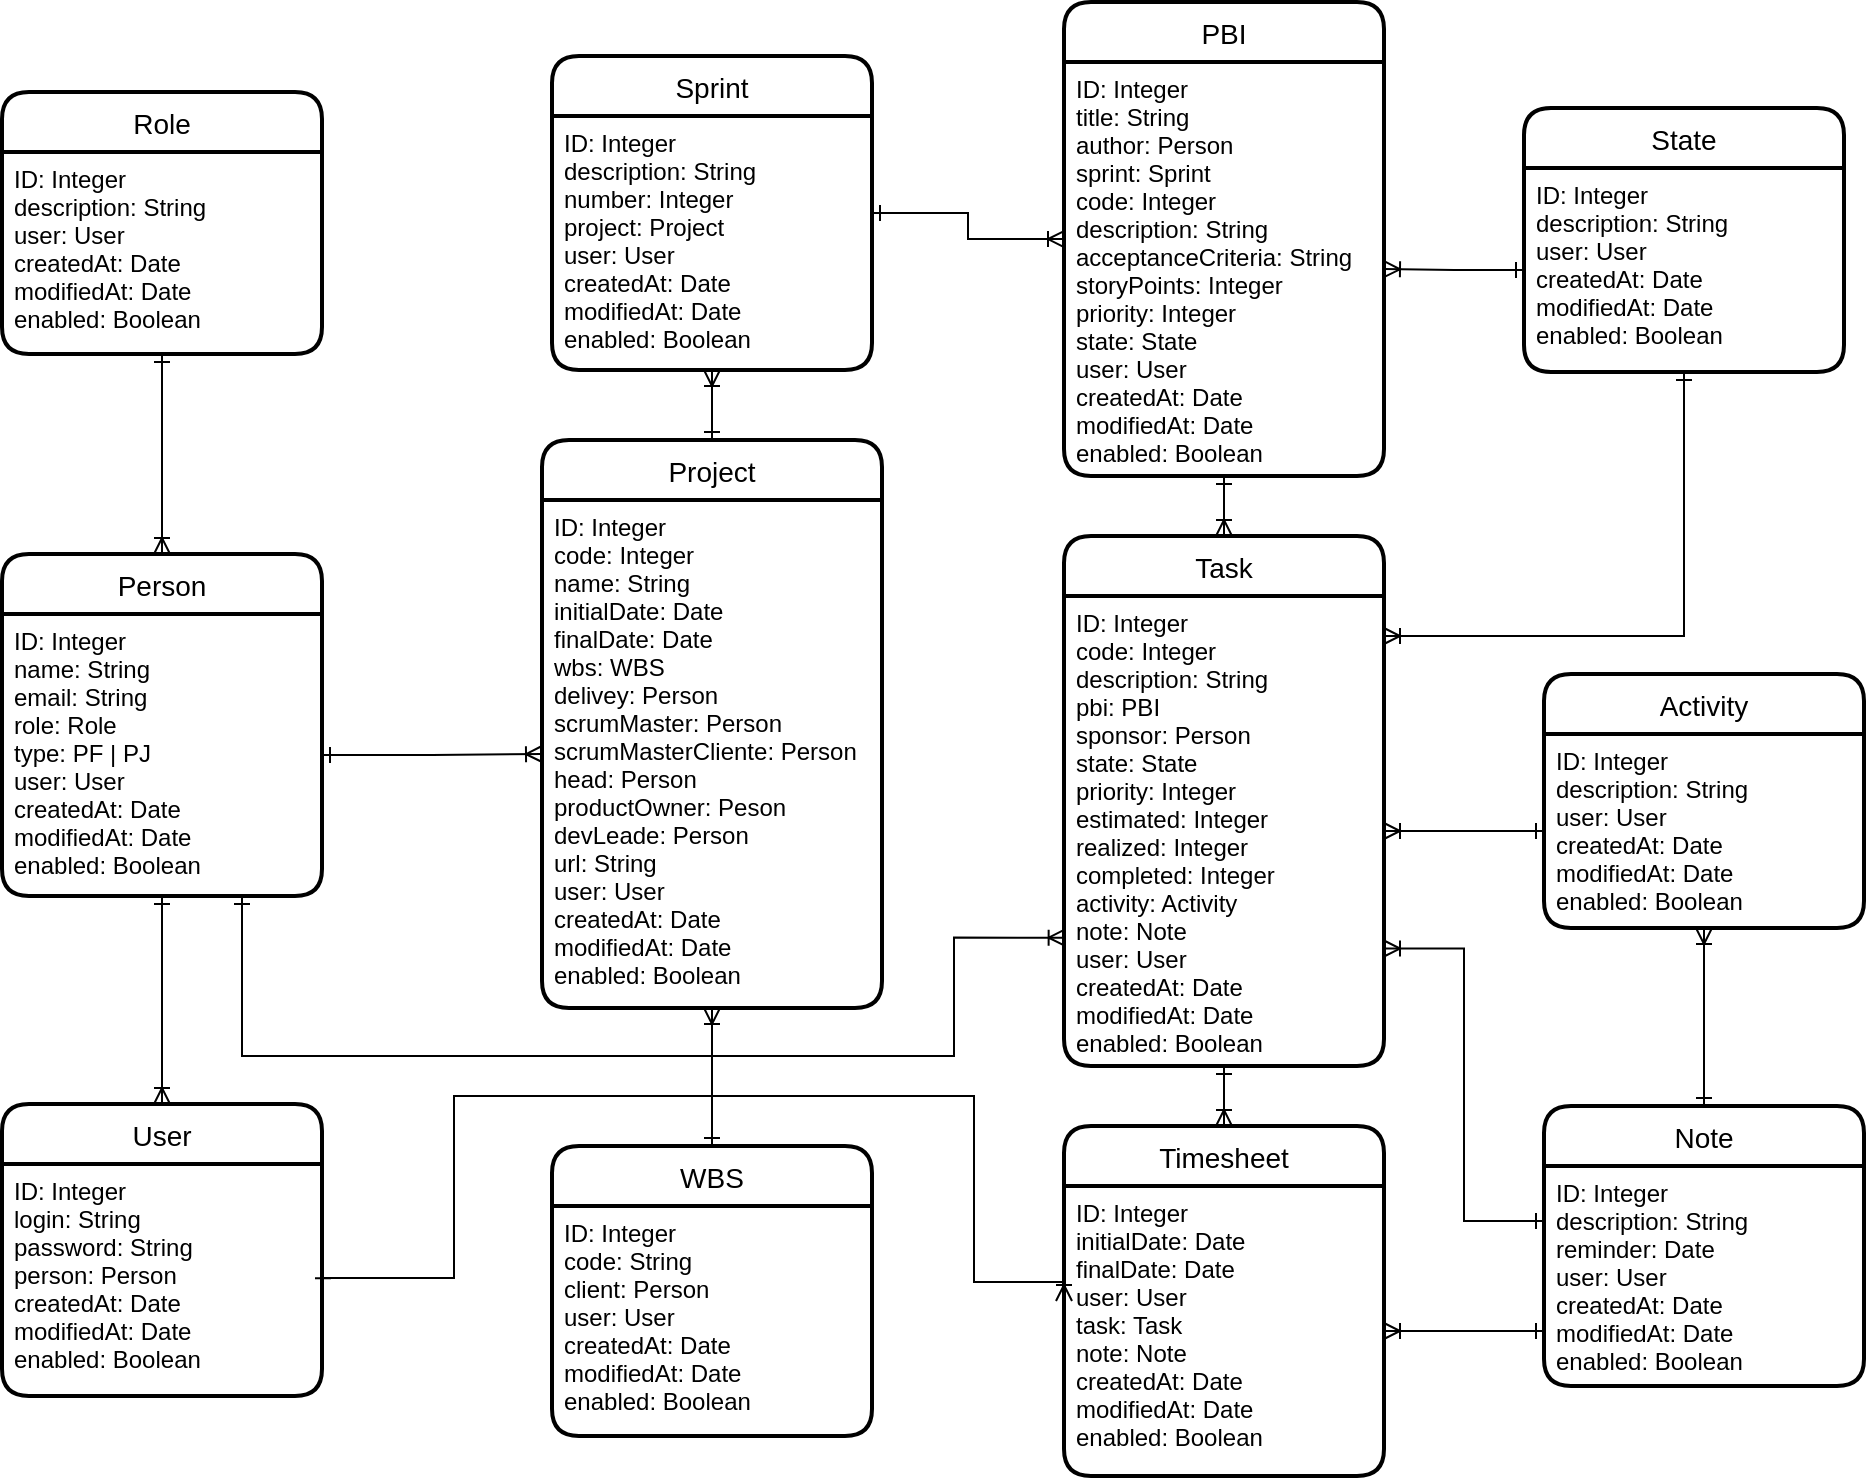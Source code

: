 <mxfile version="19.0.3" type="device"><diagram id="dXupZ79hsTiyQ5-BNEvF" name="Page-1"><mxGraphModel dx="1221" dy="764" grid="1" gridSize="10" guides="1" tooltips="1" connect="1" arrows="1" fold="1" page="1" pageScale="1" pageWidth="1169" pageHeight="827" math="0" shadow="0"><root><mxCell id="0"/><mxCell id="1" parent="0"/><mxCell id="sTJ4fpbMYLxwgmFEZeXA-13" style="edgeStyle=orthogonalEdgeStyle;rounded=0;orthogonalLoop=1;jettySize=auto;html=1;exitX=0.5;exitY=0;exitDx=0;exitDy=0;entryX=0.5;entryY=1;entryDx=0;entryDy=0;endArrow=ERoneToMany;endFill=0;startArrow=ERone;startFill=0;" parent="1" source="BYlqbOLe8rqa4X753XVS-1" target="sTJ4fpbMYLxwgmFEZeXA-12" edge="1"><mxGeometry relative="1" as="geometry"/></mxCell><mxCell id="BYlqbOLe8rqa4X753XVS-1" value="Project" style="swimlane;childLayout=stackLayout;horizontal=1;startSize=30;horizontalStack=0;rounded=1;fontSize=14;fontStyle=0;strokeWidth=2;resizeParent=0;resizeLast=1;shadow=0;dashed=0;align=center;" parent="1" vertex="1"><mxGeometry x="414" y="272" width="170" height="284" as="geometry"/></mxCell><mxCell id="BYlqbOLe8rqa4X753XVS-2" value="ID: Integer&#10;code: Integer&#10;name: String&#10;initialDate: Date&#10;finalDate: Date&#10;wbs: WBS&#10;delivey: Person&#10;scrumMaster: Person&#10;scrumMasterCliente: Person&#10;head: Person&#10;productOwner: Peson&#10;devLeade: Person&#10;url: String&#10;user: User&#10;createdAt: Date&#10;modifiedAt: Date&#10;enabled: Boolean" style="align=left;strokeColor=none;fillColor=none;spacingLeft=4;fontSize=12;verticalAlign=top;resizable=0;rotatable=0;part=1;" parent="BYlqbOLe8rqa4X753XVS-1" vertex="1"><mxGeometry y="30" width="170" height="254" as="geometry"/></mxCell><mxCell id="WrPAGcL8VzTFxhTmAevk-1" value="Person" style="swimlane;childLayout=stackLayout;horizontal=1;startSize=30;horizontalStack=0;rounded=1;fontSize=14;fontStyle=0;strokeWidth=2;resizeParent=0;resizeLast=1;shadow=0;dashed=0;align=center;" parent="1" vertex="1"><mxGeometry x="144" y="329" width="160" height="171" as="geometry"/></mxCell><mxCell id="WrPAGcL8VzTFxhTmAevk-2" value="ID: Integer&#10;name: String&#10;email: String&#10;role: Role&#10;type: PF | PJ&#10;user: User&#10;createdAt: Date&#10;modifiedAt: Date&#10;enabled: Boolean" style="align=left;strokeColor=none;fillColor=none;spacingLeft=4;fontSize=12;verticalAlign=top;resizable=0;rotatable=0;part=1;" parent="WrPAGcL8VzTFxhTmAevk-1" vertex="1"><mxGeometry y="30" width="160" height="141" as="geometry"/></mxCell><mxCell id="sTJ4fpbMYLxwgmFEZeXA-2" style="edgeStyle=orthogonalEdgeStyle;rounded=0;orthogonalLoop=1;jettySize=auto;html=1;exitX=1;exitY=0.5;exitDx=0;exitDy=0;entryX=0;entryY=0.5;entryDx=0;entryDy=0;endArrow=ERoneToMany;endFill=0;startArrow=ERone;startFill=0;" parent="1" source="WrPAGcL8VzTFxhTmAevk-2" target="BYlqbOLe8rqa4X753XVS-2" edge="1"><mxGeometry relative="1" as="geometry"/></mxCell><mxCell id="azZxZeqmAoJDCEGVXQoR-21" value="" style="edgeStyle=orthogonalEdgeStyle;rounded=0;orthogonalLoop=1;jettySize=auto;html=1;startArrow=ERone;startFill=0;endArrow=ERoneToMany;endFill=0;entryX=0.5;entryY=0;entryDx=0;entryDy=0;" edge="1" parent="1" source="sTJ4fpbMYLxwgmFEZeXA-4" target="sTJ4fpbMYLxwgmFEZeXA-6"><mxGeometry relative="1" as="geometry"/></mxCell><mxCell id="sTJ4fpbMYLxwgmFEZeXA-4" value="PBI" style="swimlane;childLayout=stackLayout;horizontal=1;startSize=30;horizontalStack=0;rounded=1;fontSize=14;fontStyle=0;strokeWidth=2;resizeParent=0;resizeLast=1;shadow=0;dashed=0;align=center;" parent="1" vertex="1"><mxGeometry x="675" y="53.06" width="160" height="236.94" as="geometry"/></mxCell><mxCell id="sTJ4fpbMYLxwgmFEZeXA-5" value="ID: Integer&#10;title: String&#10;author: Person&#10;sprint: Sprint&#10;code: Integer&#10;description: String&#10;acceptanceCriteria: String&#10;storyPoints: Integer&#10;priority: Integer&#10;state: State&#10;user: User&#10;createdAt: Date&#10;modifiedAt: Date&#10;enabled: Boolean" style="align=left;strokeColor=none;fillColor=none;spacingLeft=4;fontSize=12;verticalAlign=top;resizable=0;rotatable=0;part=1;" parent="sTJ4fpbMYLxwgmFEZeXA-4" vertex="1"><mxGeometry y="30" width="160" height="206.94" as="geometry"/></mxCell><mxCell id="sTJ4fpbMYLxwgmFEZeXA-6" value="Task" style="swimlane;childLayout=stackLayout;horizontal=1;startSize=30;horizontalStack=0;rounded=1;fontSize=14;fontStyle=0;strokeWidth=2;resizeParent=0;resizeLast=1;shadow=0;dashed=0;align=center;" parent="1" vertex="1"><mxGeometry x="675" y="320" width="160" height="265" as="geometry"/></mxCell><mxCell id="sTJ4fpbMYLxwgmFEZeXA-7" value="ID: Integer&#10;code: Integer&#10;description: String&#10;pbi: PBI&#10;sponsor: Person&#10;state: State&#10;priority: Integer&#10;estimated: Integer&#10;realized: Integer&#10;completed: Integer&#10;activity: Activity&#10;note: Note&#10;user: User&#10;createdAt: Date&#10;modifiedAt: Date&#10;enabled: Boolean" style="align=left;strokeColor=none;fillColor=none;spacingLeft=4;fontSize=12;verticalAlign=top;resizable=0;rotatable=0;part=1;" parent="sTJ4fpbMYLxwgmFEZeXA-6" vertex="1"><mxGeometry y="30" width="160" height="235" as="geometry"/></mxCell><mxCell id="sTJ4fpbMYLxwgmFEZeXA-9" value="Timesheet" style="swimlane;childLayout=stackLayout;horizontal=1;startSize=30;horizontalStack=0;rounded=1;fontSize=14;fontStyle=0;strokeWidth=2;resizeParent=0;resizeLast=1;shadow=0;dashed=0;align=center;" parent="1" vertex="1"><mxGeometry x="675" y="615" width="160" height="175" as="geometry"/></mxCell><mxCell id="sTJ4fpbMYLxwgmFEZeXA-10" value="ID: Integer&#10;initialDate: Date&#10;finalDate: Date&#10;user: User&#10;task: Task&#10;note: Note&#10;createdAt: Date&#10;modifiedAt: Date&#10;enabled: Boolean" style="align=left;strokeColor=none;fillColor=none;spacingLeft=4;fontSize=12;verticalAlign=top;resizable=0;rotatable=0;part=1;" parent="sTJ4fpbMYLxwgmFEZeXA-9" vertex="1"><mxGeometry y="30" width="160" height="145" as="geometry"/></mxCell><mxCell id="sTJ4fpbMYLxwgmFEZeXA-15" style="edgeStyle=orthogonalEdgeStyle;rounded=0;orthogonalLoop=1;jettySize=auto;html=1;entryX=0;entryY=0.5;entryDx=0;entryDy=0;startArrow=ERone;startFill=0;endArrow=ERoneToMany;endFill=0;" parent="1" source="sTJ4fpbMYLxwgmFEZeXA-11" target="sTJ4fpbMYLxwgmFEZeXA-4" edge="1"><mxGeometry relative="1" as="geometry"/></mxCell><mxCell id="sTJ4fpbMYLxwgmFEZeXA-11" value="Sprint" style="swimlane;childLayout=stackLayout;horizontal=1;startSize=30;horizontalStack=0;rounded=1;fontSize=14;fontStyle=0;strokeWidth=2;resizeParent=0;resizeLast=1;shadow=0;dashed=0;align=center;" parent="1" vertex="1"><mxGeometry x="419" y="80" width="160" height="157" as="geometry"/></mxCell><mxCell id="sTJ4fpbMYLxwgmFEZeXA-12" value="ID: Integer&#10;description: String&#10;number: Integer&#10;project: Project&#10;user: User&#10;createdAt: Date&#10;modifiedAt: Date&#10;enabled: Boolean" style="align=left;strokeColor=none;fillColor=none;spacingLeft=4;fontSize=12;verticalAlign=top;resizable=0;rotatable=0;part=1;" parent="sTJ4fpbMYLxwgmFEZeXA-11" vertex="1"><mxGeometry y="30" width="160" height="127" as="geometry"/></mxCell><mxCell id="sTJ4fpbMYLxwgmFEZeXA-16" value="Role" style="swimlane;childLayout=stackLayout;horizontal=1;startSize=30;horizontalStack=0;rounded=1;fontSize=14;fontStyle=0;strokeWidth=2;resizeParent=0;resizeLast=1;shadow=0;dashed=0;align=center;" parent="1" vertex="1"><mxGeometry x="144" y="98.03" width="160" height="130.97" as="geometry"/></mxCell><mxCell id="sTJ4fpbMYLxwgmFEZeXA-17" value="ID: Integer&#10;description: String&#10;user: User&#10;createdAt: Date&#10;modifiedAt: Date&#10;enabled: Boolean" style="align=left;strokeColor=none;fillColor=none;spacingLeft=4;fontSize=12;verticalAlign=top;resizable=0;rotatable=0;part=1;" parent="sTJ4fpbMYLxwgmFEZeXA-16" vertex="1"><mxGeometry y="30" width="160" height="100.97" as="geometry"/></mxCell><mxCell id="sTJ4fpbMYLxwgmFEZeXA-19" style="edgeStyle=orthogonalEdgeStyle;rounded=0;orthogonalLoop=1;jettySize=auto;html=1;exitX=0.5;exitY=1;exitDx=0;exitDy=0;startArrow=ERone;startFill=0;endArrow=ERoneToMany;endFill=0;" parent="1" source="sTJ4fpbMYLxwgmFEZeXA-17" target="WrPAGcL8VzTFxhTmAevk-1" edge="1"><mxGeometry relative="1" as="geometry"/></mxCell><mxCell id="azZxZeqmAoJDCEGVXQoR-1" value="State" style="swimlane;childLayout=stackLayout;horizontal=1;startSize=30;horizontalStack=0;rounded=1;fontSize=14;fontStyle=0;strokeWidth=2;resizeParent=0;resizeLast=1;shadow=0;dashed=0;align=center;" vertex="1" parent="1"><mxGeometry x="905" y="106.03" width="160" height="131.97" as="geometry"/></mxCell><mxCell id="azZxZeqmAoJDCEGVXQoR-2" value="ID: Integer&#10;description: String&#10;user: User&#10;createdAt: Date&#10;modifiedAt: Date&#10;enabled: Boolean" style="align=left;strokeColor=none;fillColor=none;spacingLeft=4;fontSize=12;verticalAlign=top;resizable=0;rotatable=0;part=1;" vertex="1" parent="azZxZeqmAoJDCEGVXQoR-1"><mxGeometry y="30" width="160" height="101.97" as="geometry"/></mxCell><mxCell id="azZxZeqmAoJDCEGVXQoR-4" value="" style="edgeStyle=orthogonalEdgeStyle;rounded=0;orthogonalLoop=1;jettySize=auto;html=1;endArrow=ERoneToMany;endFill=0;startArrow=ERone;startFill=0;" edge="1" parent="1" source="azZxZeqmAoJDCEGVXQoR-2" target="sTJ4fpbMYLxwgmFEZeXA-5"><mxGeometry relative="1" as="geometry"/></mxCell><mxCell id="azZxZeqmAoJDCEGVXQoR-5" style="edgeStyle=orthogonalEdgeStyle;rounded=0;orthogonalLoop=1;jettySize=auto;html=1;exitX=0.5;exitY=1;exitDx=0;exitDy=0;startArrow=ERone;startFill=0;endArrow=ERoneToMany;endFill=0;" edge="1" parent="1" source="azZxZeqmAoJDCEGVXQoR-2"><mxGeometry relative="1" as="geometry"><mxPoint x="835" y="370" as="targetPoint"/><Array as="points"><mxPoint x="985" y="370"/></Array></mxGeometry></mxCell><mxCell id="azZxZeqmAoJDCEGVXQoR-6" value="Activity" style="swimlane;childLayout=stackLayout;horizontal=1;startSize=30;horizontalStack=0;rounded=1;fontSize=14;fontStyle=0;strokeWidth=2;resizeParent=0;resizeLast=1;shadow=0;dashed=0;align=center;" vertex="1" parent="1"><mxGeometry x="915" y="389" width="160" height="127" as="geometry"/></mxCell><mxCell id="azZxZeqmAoJDCEGVXQoR-7" value="ID: Integer&#10;description: String&#10;user: User&#10;createdAt: Date&#10;modifiedAt: Date&#10;enabled: Boolean" style="align=left;strokeColor=none;fillColor=none;spacingLeft=4;fontSize=12;verticalAlign=top;resizable=0;rotatable=0;part=1;" vertex="1" parent="azZxZeqmAoJDCEGVXQoR-6"><mxGeometry y="30" width="160" height="97" as="geometry"/></mxCell><mxCell id="azZxZeqmAoJDCEGVXQoR-8" value="" style="edgeStyle=orthogonalEdgeStyle;rounded=0;orthogonalLoop=1;jettySize=auto;html=1;startArrow=ERone;startFill=0;endArrow=ERoneToMany;endFill=0;" edge="1" parent="1" source="azZxZeqmAoJDCEGVXQoR-7" target="sTJ4fpbMYLxwgmFEZeXA-7"><mxGeometry relative="1" as="geometry"/></mxCell><mxCell id="azZxZeqmAoJDCEGVXQoR-32" value="" style="edgeStyle=orthogonalEdgeStyle;rounded=0;orthogonalLoop=1;jettySize=auto;html=1;startArrow=ERone;startFill=0;endArrow=ERoneToMany;endFill=0;" edge="1" parent="1" source="azZxZeqmAoJDCEGVXQoR-11" target="azZxZeqmAoJDCEGVXQoR-7"><mxGeometry relative="1" as="geometry"/></mxCell><mxCell id="azZxZeqmAoJDCEGVXQoR-11" value="Note" style="swimlane;childLayout=stackLayout;horizontal=1;startSize=30;horizontalStack=0;rounded=1;fontSize=14;fontStyle=0;strokeWidth=2;resizeParent=0;resizeLast=1;shadow=0;dashed=0;align=center;" vertex="1" parent="1"><mxGeometry x="915" y="605" width="160" height="140" as="geometry"/></mxCell><mxCell id="azZxZeqmAoJDCEGVXQoR-12" value="ID: Integer&#10;description: String&#10;reminder: Date&#10;user: User&#10;createdAt: Date&#10;modifiedAt: Date&#10;enabled: Boolean" style="align=left;strokeColor=none;fillColor=none;spacingLeft=4;fontSize=12;verticalAlign=top;resizable=0;rotatable=0;part=1;" vertex="1" parent="azZxZeqmAoJDCEGVXQoR-11"><mxGeometry y="30" width="160" height="110" as="geometry"/></mxCell><mxCell id="azZxZeqmAoJDCEGVXQoR-24" value="" style="edgeStyle=orthogonalEdgeStyle;rounded=0;orthogonalLoop=1;jettySize=auto;html=1;startArrow=ERone;startFill=0;endArrow=ERoneToMany;endFill=0;" edge="1" parent="1" source="azZxZeqmAoJDCEGVXQoR-13" target="BYlqbOLe8rqa4X753XVS-2"><mxGeometry relative="1" as="geometry"/></mxCell><mxCell id="azZxZeqmAoJDCEGVXQoR-13" value="WBS" style="swimlane;childLayout=stackLayout;horizontal=1;startSize=30;horizontalStack=0;rounded=1;fontSize=14;fontStyle=0;strokeWidth=2;resizeParent=0;resizeLast=1;shadow=0;dashed=0;align=center;" vertex="1" parent="1"><mxGeometry x="419" y="625" width="160" height="145" as="geometry"/></mxCell><mxCell id="azZxZeqmAoJDCEGVXQoR-14" value="ID: Integer&#10;code: String&#10;client: Person&#10;user: User&#10;createdAt: Date&#10;modifiedAt: Date&#10;enabled: Boolean" style="align=left;strokeColor=none;fillColor=none;spacingLeft=4;fontSize=12;verticalAlign=top;resizable=0;rotatable=0;part=1;" vertex="1" parent="azZxZeqmAoJDCEGVXQoR-13"><mxGeometry y="30" width="160" height="115" as="geometry"/></mxCell><mxCell id="azZxZeqmAoJDCEGVXQoR-17" style="edgeStyle=orthogonalEdgeStyle;rounded=0;orthogonalLoop=1;jettySize=auto;html=1;exitX=0;exitY=0.75;exitDx=0;exitDy=0;startArrow=ERone;startFill=0;endArrow=ERoneToMany;endFill=0;entryX=1;entryY=0.5;entryDx=0;entryDy=0;" edge="1" parent="1" source="azZxZeqmAoJDCEGVXQoR-12" target="sTJ4fpbMYLxwgmFEZeXA-10"><mxGeometry relative="1" as="geometry"><mxPoint x="875" y="765" as="targetPoint"/></mxGeometry></mxCell><mxCell id="azZxZeqmAoJDCEGVXQoR-20" style="edgeStyle=orthogonalEdgeStyle;rounded=0;orthogonalLoop=1;jettySize=auto;html=1;exitX=0;exitY=0.25;exitDx=0;exitDy=0;entryX=1;entryY=0.75;entryDx=0;entryDy=0;startArrow=ERone;startFill=0;endArrow=ERoneToMany;endFill=0;" edge="1" parent="1" source="azZxZeqmAoJDCEGVXQoR-12" target="sTJ4fpbMYLxwgmFEZeXA-7"><mxGeometry relative="1" as="geometry"/></mxCell><mxCell id="azZxZeqmAoJDCEGVXQoR-22" value="User" style="swimlane;childLayout=stackLayout;horizontal=1;startSize=30;horizontalStack=0;rounded=1;fontSize=14;fontStyle=0;strokeWidth=2;resizeParent=0;resizeLast=1;shadow=0;dashed=0;align=center;" vertex="1" parent="1"><mxGeometry x="144" y="604" width="160" height="146" as="geometry"/></mxCell><mxCell id="azZxZeqmAoJDCEGVXQoR-23" value="ID: Integer&#10;login: String&#10;password: String&#10;person: Person&#10;createdAt: Date&#10;modifiedAt: Date&#10;enabled: Boolean" style="align=left;strokeColor=none;fillColor=none;spacingLeft=4;fontSize=12;verticalAlign=top;resizable=0;rotatable=0;part=1;" vertex="1" parent="azZxZeqmAoJDCEGVXQoR-22"><mxGeometry y="30" width="160" height="116" as="geometry"/></mxCell><mxCell id="azZxZeqmAoJDCEGVXQoR-28" style="edgeStyle=orthogonalEdgeStyle;rounded=0;orthogonalLoop=1;jettySize=auto;html=1;exitX=0.5;exitY=1;exitDx=0;exitDy=0;entryX=0.5;entryY=0;entryDx=0;entryDy=0;startArrow=ERone;startFill=0;endArrow=ERoneToMany;endFill=0;" edge="1" parent="1" source="WrPAGcL8VzTFxhTmAevk-2" target="azZxZeqmAoJDCEGVXQoR-22"><mxGeometry relative="1" as="geometry"/></mxCell><mxCell id="azZxZeqmAoJDCEGVXQoR-29" style="edgeStyle=orthogonalEdgeStyle;rounded=0;orthogonalLoop=1;jettySize=auto;html=1;exitX=0.75;exitY=1;exitDx=0;exitDy=0;entryX=0.002;entryY=0.727;entryDx=0;entryDy=0;startArrow=ERone;startFill=0;endArrow=ERoneToMany;endFill=0;entryPerimeter=0;" edge="1" parent="1" source="WrPAGcL8VzTFxhTmAevk-2" target="sTJ4fpbMYLxwgmFEZeXA-7"><mxGeometry relative="1" as="geometry"><Array as="points"><mxPoint x="264" y="580"/><mxPoint x="620" y="580"/><mxPoint x="620" y="521"/></Array></mxGeometry></mxCell><mxCell id="azZxZeqmAoJDCEGVXQoR-30" style="edgeStyle=orthogonalEdgeStyle;rounded=0;orthogonalLoop=1;jettySize=auto;html=1;entryX=0;entryY=0.5;entryDx=0;entryDy=0;startArrow=ERone;startFill=0;endArrow=ERoneToMany;endFill=0;exitX=1.003;exitY=0.458;exitDx=0;exitDy=0;exitPerimeter=0;" edge="1" parent="1" source="azZxZeqmAoJDCEGVXQoR-23" target="sTJ4fpbMYLxwgmFEZeXA-9"><mxGeometry relative="1" as="geometry"><mxPoint x="310" y="710" as="sourcePoint"/><Array as="points"><mxPoint x="370" y="691"/><mxPoint x="370" y="600"/><mxPoint x="630" y="600"/><mxPoint x="630" y="693"/><mxPoint x="675" y="693"/></Array></mxGeometry></mxCell><mxCell id="azZxZeqmAoJDCEGVXQoR-31" style="edgeStyle=orthogonalEdgeStyle;rounded=0;orthogonalLoop=1;jettySize=auto;html=1;exitX=0.5;exitY=1;exitDx=0;exitDy=0;entryX=0.5;entryY=0;entryDx=0;entryDy=0;startArrow=ERone;startFill=0;endArrow=ERoneToMany;endFill=0;" edge="1" parent="1" source="sTJ4fpbMYLxwgmFEZeXA-7" target="sTJ4fpbMYLxwgmFEZeXA-9"><mxGeometry relative="1" as="geometry"/></mxCell></root></mxGraphModel></diagram></mxfile>